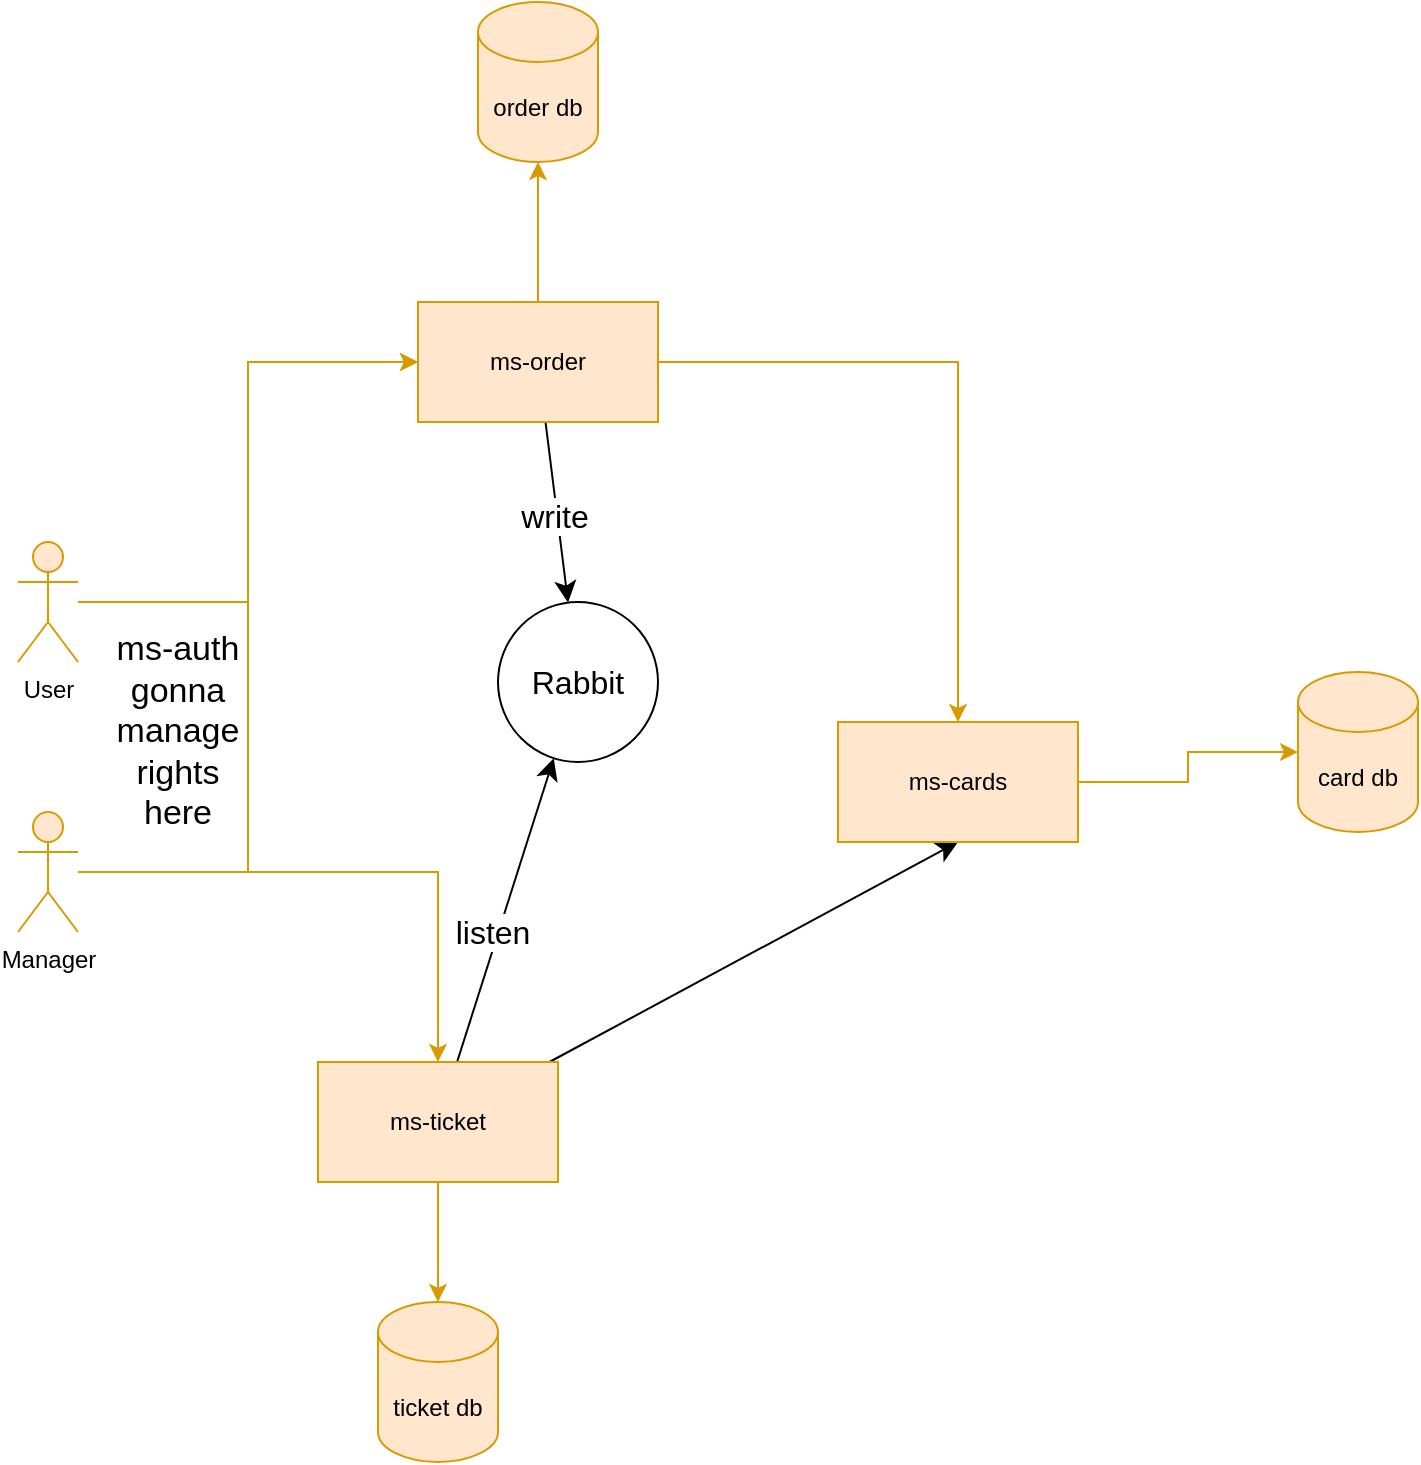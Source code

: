 <mxfile version="21.6.6" type="device">
  <diagram name="Page-1" id="Vx0x-LmmZZPAxNi0X9id">
    <mxGraphModel dx="1434" dy="1916" grid="1" gridSize="10" guides="1" tooltips="1" connect="1" arrows="1" fold="1" page="1" pageScale="1" pageWidth="850" pageHeight="1100" math="0" shadow="0">
      <root>
        <mxCell id="0" />
        <mxCell id="1" parent="0" />
        <mxCell id="q1X4v1gGL97aTY3OsgLI-19" style="edgeStyle=orthogonalEdgeStyle;rounded=0;orthogonalLoop=1;jettySize=auto;html=1;entryX=0.5;entryY=0;entryDx=0;entryDy=0;entryPerimeter=0;fillColor=#ffe6cc;strokeColor=#d79b00;" parent="1" source="q1X4v1gGL97aTY3OsgLI-1" target="q1X4v1gGL97aTY3OsgLI-14" edge="1">
          <mxGeometry relative="1" as="geometry" />
        </mxCell>
        <mxCell id="KT7zYVXL9veD8g8W_OQK-9" style="edgeStyle=none;curved=1;rounded=0;orthogonalLoop=1;jettySize=auto;html=1;fontSize=12;startSize=8;endSize=8;" parent="1" source="q1X4v1gGL97aTY3OsgLI-1" target="KT7zYVXL9veD8g8W_OQK-1" edge="1">
          <mxGeometry relative="1" as="geometry" />
        </mxCell>
        <mxCell id="KT7zYVXL9veD8g8W_OQK-10" value="listen" style="edgeLabel;html=1;align=center;verticalAlign=middle;resizable=0;points=[];fontSize=16;" parent="KT7zYVXL9veD8g8W_OQK-9" vertex="1" connectable="0">
          <mxGeometry x="-0.154" y="3" relative="1" as="geometry">
            <mxPoint as="offset" />
          </mxGeometry>
        </mxCell>
        <mxCell id="rW9GASiEuVQtm67VegdP-8" value="" style="edgeStyle=none;curved=1;rounded=0;orthogonalLoop=1;jettySize=auto;html=1;fontSize=12;startSize=8;endSize=8;entryX=0.5;entryY=1;entryDx=0;entryDy=0;" edge="1" parent="1" source="q1X4v1gGL97aTY3OsgLI-1" target="q1X4v1gGL97aTY3OsgLI-2">
          <mxGeometry relative="1" as="geometry">
            <mxPoint x="480" y="380" as="targetPoint" />
          </mxGeometry>
        </mxCell>
        <mxCell id="q1X4v1gGL97aTY3OsgLI-1" value="&lt;div&gt;ms-ticket&lt;/div&gt;" style="rounded=0;whiteSpace=wrap;html=1;fillColor=#ffe6cc;strokeColor=#d79b00;" parent="1" vertex="1">
          <mxGeometry x="220" y="350" width="120" height="60" as="geometry" />
        </mxCell>
        <mxCell id="q1X4v1gGL97aTY3OsgLI-18" style="edgeStyle=orthogonalEdgeStyle;rounded=0;orthogonalLoop=1;jettySize=auto;html=1;fillColor=#ffe6cc;strokeColor=#d79b00;" parent="1" source="q1X4v1gGL97aTY3OsgLI-2" target="q1X4v1gGL97aTY3OsgLI-15" edge="1">
          <mxGeometry relative="1" as="geometry" />
        </mxCell>
        <mxCell id="q1X4v1gGL97aTY3OsgLI-2" value="&lt;div&gt;ms-cards&lt;/div&gt;" style="rounded=0;whiteSpace=wrap;html=1;fillColor=#ffe6cc;strokeColor=#d79b00;" parent="1" vertex="1">
          <mxGeometry x="480" y="180" width="120" height="60" as="geometry" />
        </mxCell>
        <mxCell id="q1X4v1gGL97aTY3OsgLI-5" style="edgeStyle=orthogonalEdgeStyle;rounded=0;orthogonalLoop=1;jettySize=auto;html=1;entryX=0.5;entryY=0;entryDx=0;entryDy=0;fillColor=#ffe6cc;strokeColor=#d79b00;" parent="1" source="q1X4v1gGL97aTY3OsgLI-4" target="q1X4v1gGL97aTY3OsgLI-2" edge="1">
          <mxGeometry relative="1" as="geometry" />
        </mxCell>
        <mxCell id="q1X4v1gGL97aTY3OsgLI-17" style="edgeStyle=orthogonalEdgeStyle;rounded=0;orthogonalLoop=1;jettySize=auto;html=1;entryX=0.5;entryY=1;entryDx=0;entryDy=0;entryPerimeter=0;fillColor=#ffe6cc;strokeColor=#d79b00;" parent="1" source="q1X4v1gGL97aTY3OsgLI-4" target="q1X4v1gGL97aTY3OsgLI-16" edge="1">
          <mxGeometry relative="1" as="geometry" />
        </mxCell>
        <mxCell id="KT7zYVXL9veD8g8W_OQK-3" style="edgeStyle=none;curved=1;rounded=0;orthogonalLoop=1;jettySize=auto;html=1;fontSize=12;startSize=8;endSize=8;" parent="1" source="q1X4v1gGL97aTY3OsgLI-4" target="KT7zYVXL9veD8g8W_OQK-1" edge="1">
          <mxGeometry relative="1" as="geometry" />
        </mxCell>
        <mxCell id="KT7zYVXL9veD8g8W_OQK-11" value="&lt;div&gt;write&lt;br&gt;&lt;/div&gt;" style="edgeLabel;html=1;align=center;verticalAlign=middle;resizable=0;points=[];fontSize=16;" parent="KT7zYVXL9veD8g8W_OQK-3" vertex="1" connectable="0">
          <mxGeometry x="0.019" y="-2" relative="1" as="geometry">
            <mxPoint as="offset" />
          </mxGeometry>
        </mxCell>
        <mxCell id="q1X4v1gGL97aTY3OsgLI-4" value="&lt;div&gt;ms-order&lt;/div&gt;" style="rounded=0;whiteSpace=wrap;html=1;fillColor=#ffe6cc;strokeColor=#d79b00;" parent="1" vertex="1">
          <mxGeometry x="270" y="-30" width="120" height="60" as="geometry" />
        </mxCell>
        <mxCell id="q1X4v1gGL97aTY3OsgLI-8" style="edgeStyle=orthogonalEdgeStyle;rounded=0;orthogonalLoop=1;jettySize=auto;html=1;entryX=0;entryY=0.5;entryDx=0;entryDy=0;fillColor=#ffe6cc;strokeColor=#d79b00;" parent="1" source="q1X4v1gGL97aTY3OsgLI-7" target="q1X4v1gGL97aTY3OsgLI-4" edge="1">
          <mxGeometry relative="1" as="geometry" />
        </mxCell>
        <mxCell id="q1X4v1gGL97aTY3OsgLI-7" value="User" style="shape=umlActor;verticalLabelPosition=bottom;verticalAlign=top;html=1;outlineConnect=0;fillColor=#ffe6cc;strokeColor=#d79b00;" parent="1" vertex="1">
          <mxGeometry x="70" y="90" width="30" height="60" as="geometry" />
        </mxCell>
        <mxCell id="q1X4v1gGL97aTY3OsgLI-14" value="ticket db" style="shape=cylinder3;whiteSpace=wrap;html=1;boundedLbl=1;backgroundOutline=1;size=15;fillColor=#ffe6cc;strokeColor=#d79b00;" parent="1" vertex="1">
          <mxGeometry x="250" y="470" width="60" height="80" as="geometry" />
        </mxCell>
        <mxCell id="q1X4v1gGL97aTY3OsgLI-15" value="card db" style="shape=cylinder3;whiteSpace=wrap;html=1;boundedLbl=1;backgroundOutline=1;size=15;fillColor=#ffe6cc;strokeColor=#d79b00;" parent="1" vertex="1">
          <mxGeometry x="710" y="155" width="60" height="80" as="geometry" />
        </mxCell>
        <mxCell id="q1X4v1gGL97aTY3OsgLI-16" value="order db" style="shape=cylinder3;whiteSpace=wrap;html=1;boundedLbl=1;backgroundOutline=1;size=15;fillColor=#ffe6cc;strokeColor=#d79b00;" parent="1" vertex="1">
          <mxGeometry x="300" y="-180" width="60" height="80" as="geometry" />
        </mxCell>
        <mxCell id="q1X4v1gGL97aTY3OsgLI-23" style="edgeStyle=orthogonalEdgeStyle;rounded=0;orthogonalLoop=1;jettySize=auto;html=1;fillColor=#ffe6cc;strokeColor=#d79b00;" parent="1" source="q1X4v1gGL97aTY3OsgLI-20" target="q1X4v1gGL97aTY3OsgLI-1" edge="1">
          <mxGeometry relative="1" as="geometry" />
        </mxCell>
        <mxCell id="q1X4v1gGL97aTY3OsgLI-25" style="edgeStyle=orthogonalEdgeStyle;rounded=0;orthogonalLoop=1;jettySize=auto;html=1;entryX=0;entryY=0.5;entryDx=0;entryDy=0;fillColor=#ffe6cc;strokeColor=#d79b00;" parent="1" source="q1X4v1gGL97aTY3OsgLI-20" target="q1X4v1gGL97aTY3OsgLI-4" edge="1">
          <mxGeometry relative="1" as="geometry" />
        </mxCell>
        <mxCell id="q1X4v1gGL97aTY3OsgLI-20" value="&lt;div&gt;Manager&lt;/div&gt;&lt;div&gt;&lt;br&gt;&lt;/div&gt;" style="shape=umlActor;verticalLabelPosition=bottom;verticalAlign=top;html=1;outlineConnect=0;fillColor=#ffe6cc;strokeColor=#d79b00;" parent="1" vertex="1">
          <mxGeometry x="70" y="225" width="30" height="60" as="geometry" />
        </mxCell>
        <mxCell id="q1X4v1gGL97aTY3OsgLI-26" value="&lt;div style=&quot;font-size: 17px;&quot;&gt;&lt;font style=&quot;font-size: 17px;&quot;&gt;ms-auth gonna manage rights here&lt;/font&gt;&lt;/div&gt;&lt;div style=&quot;font-size: 17px;&quot;&gt;&lt;font style=&quot;font-size: 17px;&quot;&gt;&lt;br&gt;&lt;/font&gt;&lt;/div&gt;" style="text;html=1;align=center;verticalAlign=middle;whiteSpace=wrap;rounded=0;" parent="1" vertex="1">
          <mxGeometry x="120" y="180" width="60" height="30" as="geometry" />
        </mxCell>
        <mxCell id="KT7zYVXL9veD8g8W_OQK-1" value="&lt;div&gt;Rabbit&lt;/div&gt;" style="ellipse;whiteSpace=wrap;html=1;aspect=fixed;fontSize=16;" parent="1" vertex="1">
          <mxGeometry x="310" y="120" width="80" height="80" as="geometry" />
        </mxCell>
      </root>
    </mxGraphModel>
  </diagram>
</mxfile>
